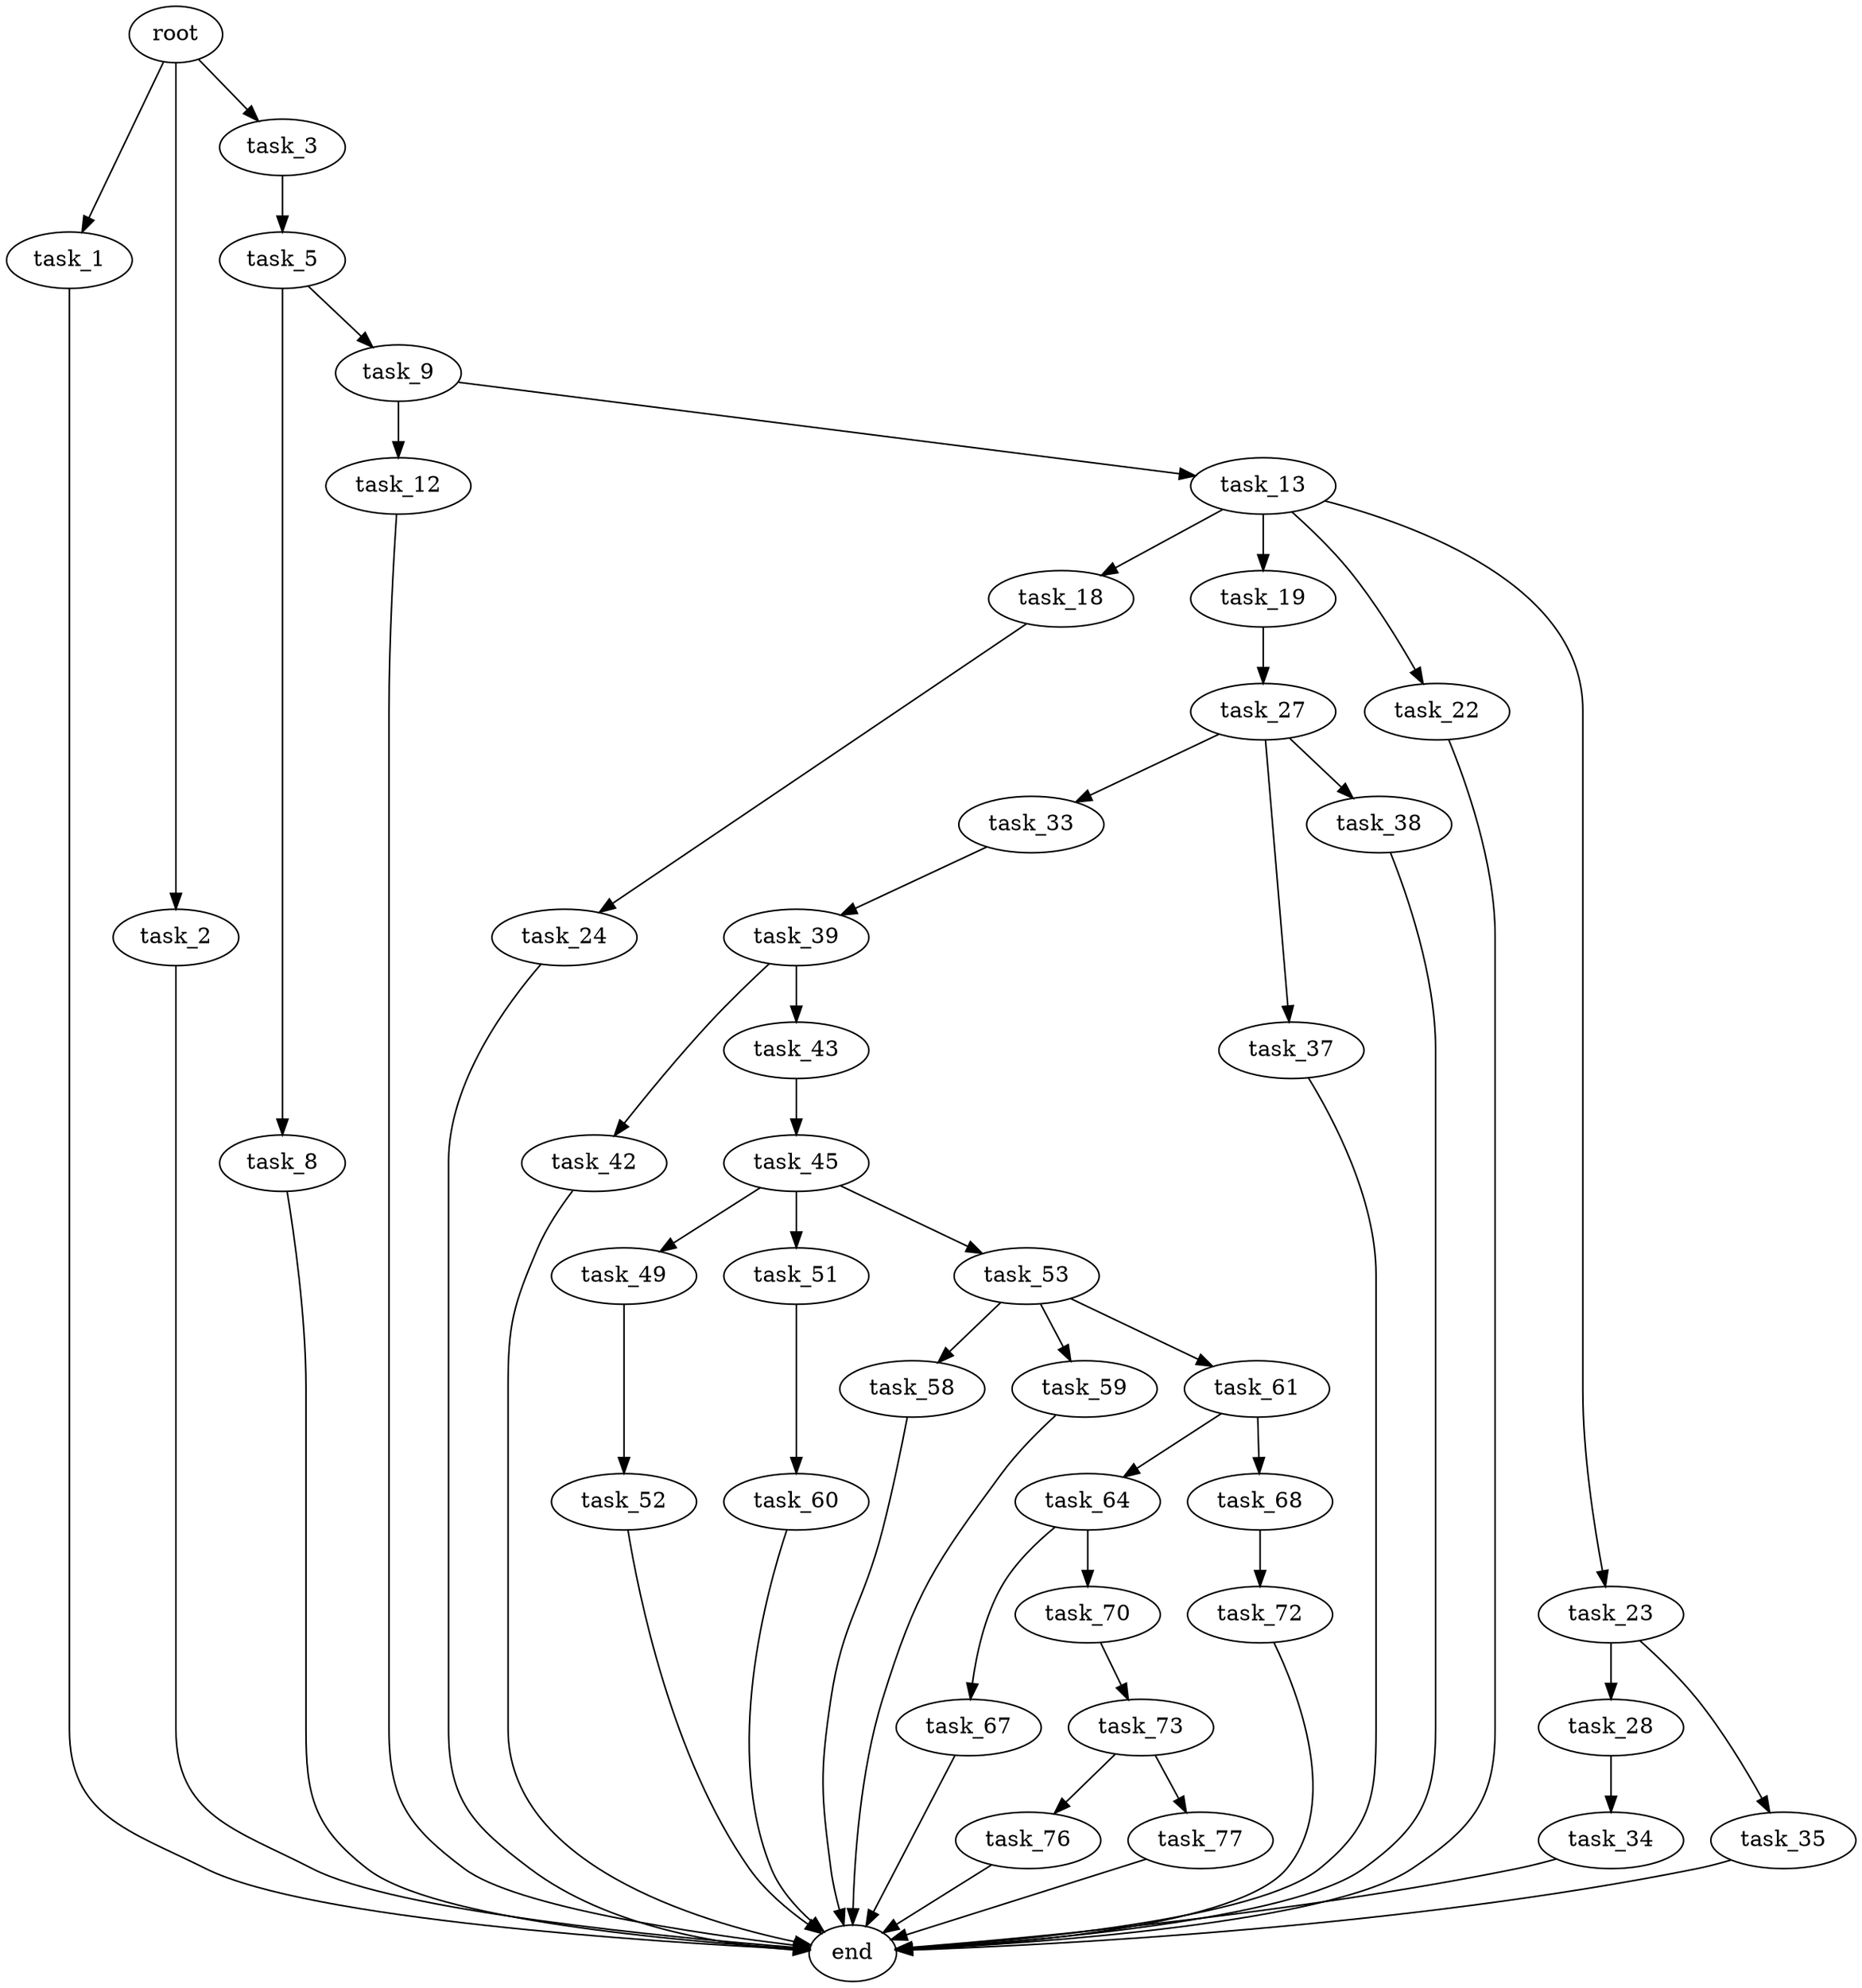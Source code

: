 digraph G {
  root [size="0.000000"];
  task_1 [size="549755813888.000000"];
  task_2 [size="782757789696.000000"];
  task_3 [size="68719476736.000000"];
  task_5 [size="4434307817.000000"];
  task_8 [size="19296867262.000000"];
  task_9 [size="15029282620.000000"];
  task_12 [size="549755813888.000000"];
  task_13 [size="28991029248.000000"];
  task_18 [size="310351600734.000000"];
  task_19 [size="2597569637.000000"];
  task_22 [size="231928233984.000000"];
  task_23 [size="231997712757.000000"];
  task_24 [size="15254899095.000000"];
  task_27 [size="8431007000.000000"];
  task_28 [size="134217728000.000000"];
  task_33 [size="4015018296.000000"];
  task_34 [size="76890025557.000000"];
  task_35 [size="68719476736.000000"];
  task_37 [size="327065997582.000000"];
  task_38 [size="28991029248.000000"];
  task_39 [size="549755813888.000000"];
  task_42 [size="121758311944.000000"];
  task_43 [size="38625124394.000000"];
  task_45 [size="368293445632.000000"];
  task_49 [size="1260343788.000000"];
  task_51 [size="134217728000.000000"];
  task_52 [size="231928233984.000000"];
  task_53 [size="549755813888.000000"];
  task_58 [size="12027520783.000000"];
  task_59 [size="642104741628.000000"];
  task_60 [size="631193266298.000000"];
  task_61 [size="28991029248.000000"];
  task_64 [size="20937381638.000000"];
  task_67 [size="17947225239.000000"];
  task_68 [size="1067964312.000000"];
  task_70 [size="28991029248.000000"];
  task_72 [size="368293445632.000000"];
  task_73 [size="549755813888.000000"];
  task_76 [size="17865027335.000000"];
  task_77 [size="737176850.000000"];
  end [size="0.000000"];

  root -> task_1 [size="1.000000"];
  root -> task_2 [size="1.000000"];
  root -> task_3 [size="1.000000"];
  task_1 -> end [size="1.000000"];
  task_2 -> end [size="1.000000"];
  task_3 -> task_5 [size="134217728.000000"];
  task_5 -> task_8 [size="134217728.000000"];
  task_5 -> task_9 [size="134217728.000000"];
  task_8 -> end [size="1.000000"];
  task_9 -> task_12 [size="679477248.000000"];
  task_9 -> task_13 [size="679477248.000000"];
  task_12 -> end [size="1.000000"];
  task_13 -> task_18 [size="75497472.000000"];
  task_13 -> task_19 [size="75497472.000000"];
  task_13 -> task_22 [size="75497472.000000"];
  task_13 -> task_23 [size="75497472.000000"];
  task_18 -> task_24 [size="301989888.000000"];
  task_19 -> task_27 [size="134217728.000000"];
  task_22 -> end [size="1.000000"];
  task_23 -> task_28 [size="679477248.000000"];
  task_23 -> task_35 [size="679477248.000000"];
  task_24 -> end [size="1.000000"];
  task_27 -> task_33 [size="209715200.000000"];
  task_27 -> task_37 [size="209715200.000000"];
  task_27 -> task_38 [size="209715200.000000"];
  task_28 -> task_34 [size="209715200.000000"];
  task_33 -> task_39 [size="75497472.000000"];
  task_34 -> end [size="1.000000"];
  task_35 -> end [size="1.000000"];
  task_37 -> end [size="1.000000"];
  task_38 -> end [size="1.000000"];
  task_39 -> task_42 [size="536870912.000000"];
  task_39 -> task_43 [size="536870912.000000"];
  task_42 -> end [size="1.000000"];
  task_43 -> task_45 [size="134217728.000000"];
  task_45 -> task_49 [size="411041792.000000"];
  task_45 -> task_51 [size="411041792.000000"];
  task_45 -> task_53 [size="411041792.000000"];
  task_49 -> task_52 [size="134217728.000000"];
  task_51 -> task_60 [size="209715200.000000"];
  task_52 -> end [size="1.000000"];
  task_53 -> task_58 [size="536870912.000000"];
  task_53 -> task_59 [size="536870912.000000"];
  task_53 -> task_61 [size="536870912.000000"];
  task_58 -> end [size="1.000000"];
  task_59 -> end [size="1.000000"];
  task_60 -> end [size="1.000000"];
  task_61 -> task_64 [size="75497472.000000"];
  task_61 -> task_68 [size="75497472.000000"];
  task_64 -> task_67 [size="411041792.000000"];
  task_64 -> task_70 [size="411041792.000000"];
  task_67 -> end [size="1.000000"];
  task_68 -> task_72 [size="33554432.000000"];
  task_70 -> task_73 [size="75497472.000000"];
  task_72 -> end [size="1.000000"];
  task_73 -> task_76 [size="536870912.000000"];
  task_73 -> task_77 [size="536870912.000000"];
  task_76 -> end [size="1.000000"];
  task_77 -> end [size="1.000000"];
}
